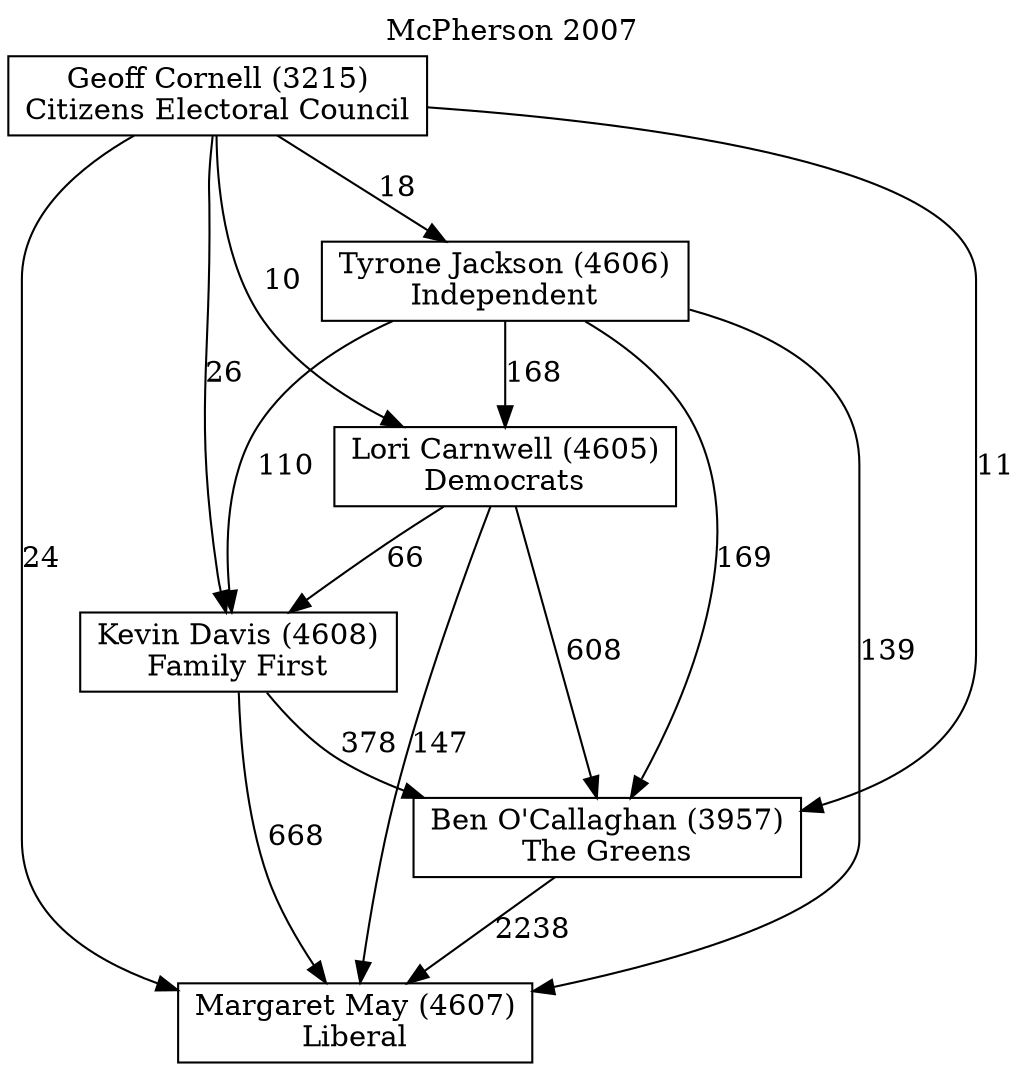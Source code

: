 // House preference flow
digraph "Margaret May (4607)_McPherson_2007" {
	graph [label="McPherson 2007" labelloc=t mclimit=10]
	node [shape=box]
	"Margaret May (4607)" [label="Margaret May (4607)
Liberal"]
	"Ben O'Callaghan (3957)" [label="Ben O'Callaghan (3957)
The Greens"]
	"Kevin Davis (4608)" [label="Kevin Davis (4608)
Family First"]
	"Lori Carnwell (4605)" [label="Lori Carnwell (4605)
Democrats"]
	"Tyrone Jackson (4606)" [label="Tyrone Jackson (4606)
Independent"]
	"Geoff Cornell (3215)" [label="Geoff Cornell (3215)
Citizens Electoral Council"]
	"Ben O'Callaghan (3957)" -> "Margaret May (4607)" [label=2238]
	"Kevin Davis (4608)" -> "Ben O'Callaghan (3957)" [label=378]
	"Lori Carnwell (4605)" -> "Kevin Davis (4608)" [label=66]
	"Tyrone Jackson (4606)" -> "Lori Carnwell (4605)" [label=168]
	"Geoff Cornell (3215)" -> "Tyrone Jackson (4606)" [label=18]
	"Kevin Davis (4608)" -> "Margaret May (4607)" [label=668]
	"Lori Carnwell (4605)" -> "Margaret May (4607)" [label=147]
	"Tyrone Jackson (4606)" -> "Margaret May (4607)" [label=139]
	"Geoff Cornell (3215)" -> "Margaret May (4607)" [label=24]
	"Geoff Cornell (3215)" -> "Lori Carnwell (4605)" [label=10]
	"Tyrone Jackson (4606)" -> "Kevin Davis (4608)" [label=110]
	"Geoff Cornell (3215)" -> "Kevin Davis (4608)" [label=26]
	"Lori Carnwell (4605)" -> "Ben O'Callaghan (3957)" [label=608]
	"Tyrone Jackson (4606)" -> "Ben O'Callaghan (3957)" [label=169]
	"Geoff Cornell (3215)" -> "Ben O'Callaghan (3957)" [label=11]
}
